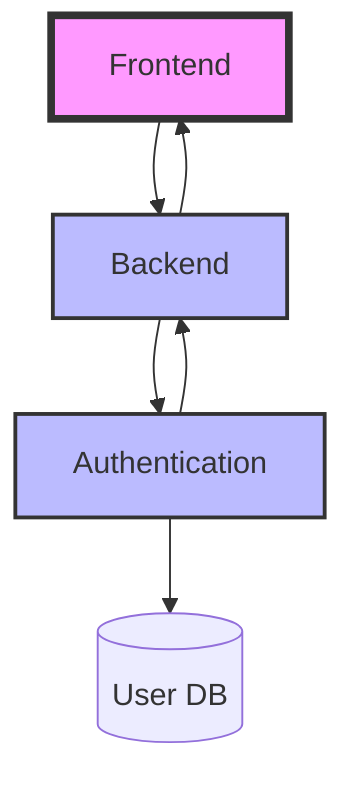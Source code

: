 graph TD
A[Frontend]--> B[Backend]
B[Backend] --> C[Authentication]
C[Authentication] --> B[Backend]
B[Backend] --> A[Frontend]
C --> E[(User DB)]

style A fill:#f9f,stroke:#333,stroke-width:4px
style B fill:#bbf,stroke:#333,stroke-width:2px
style C fill:#bbf,stroke:#333,stroke-width:2px